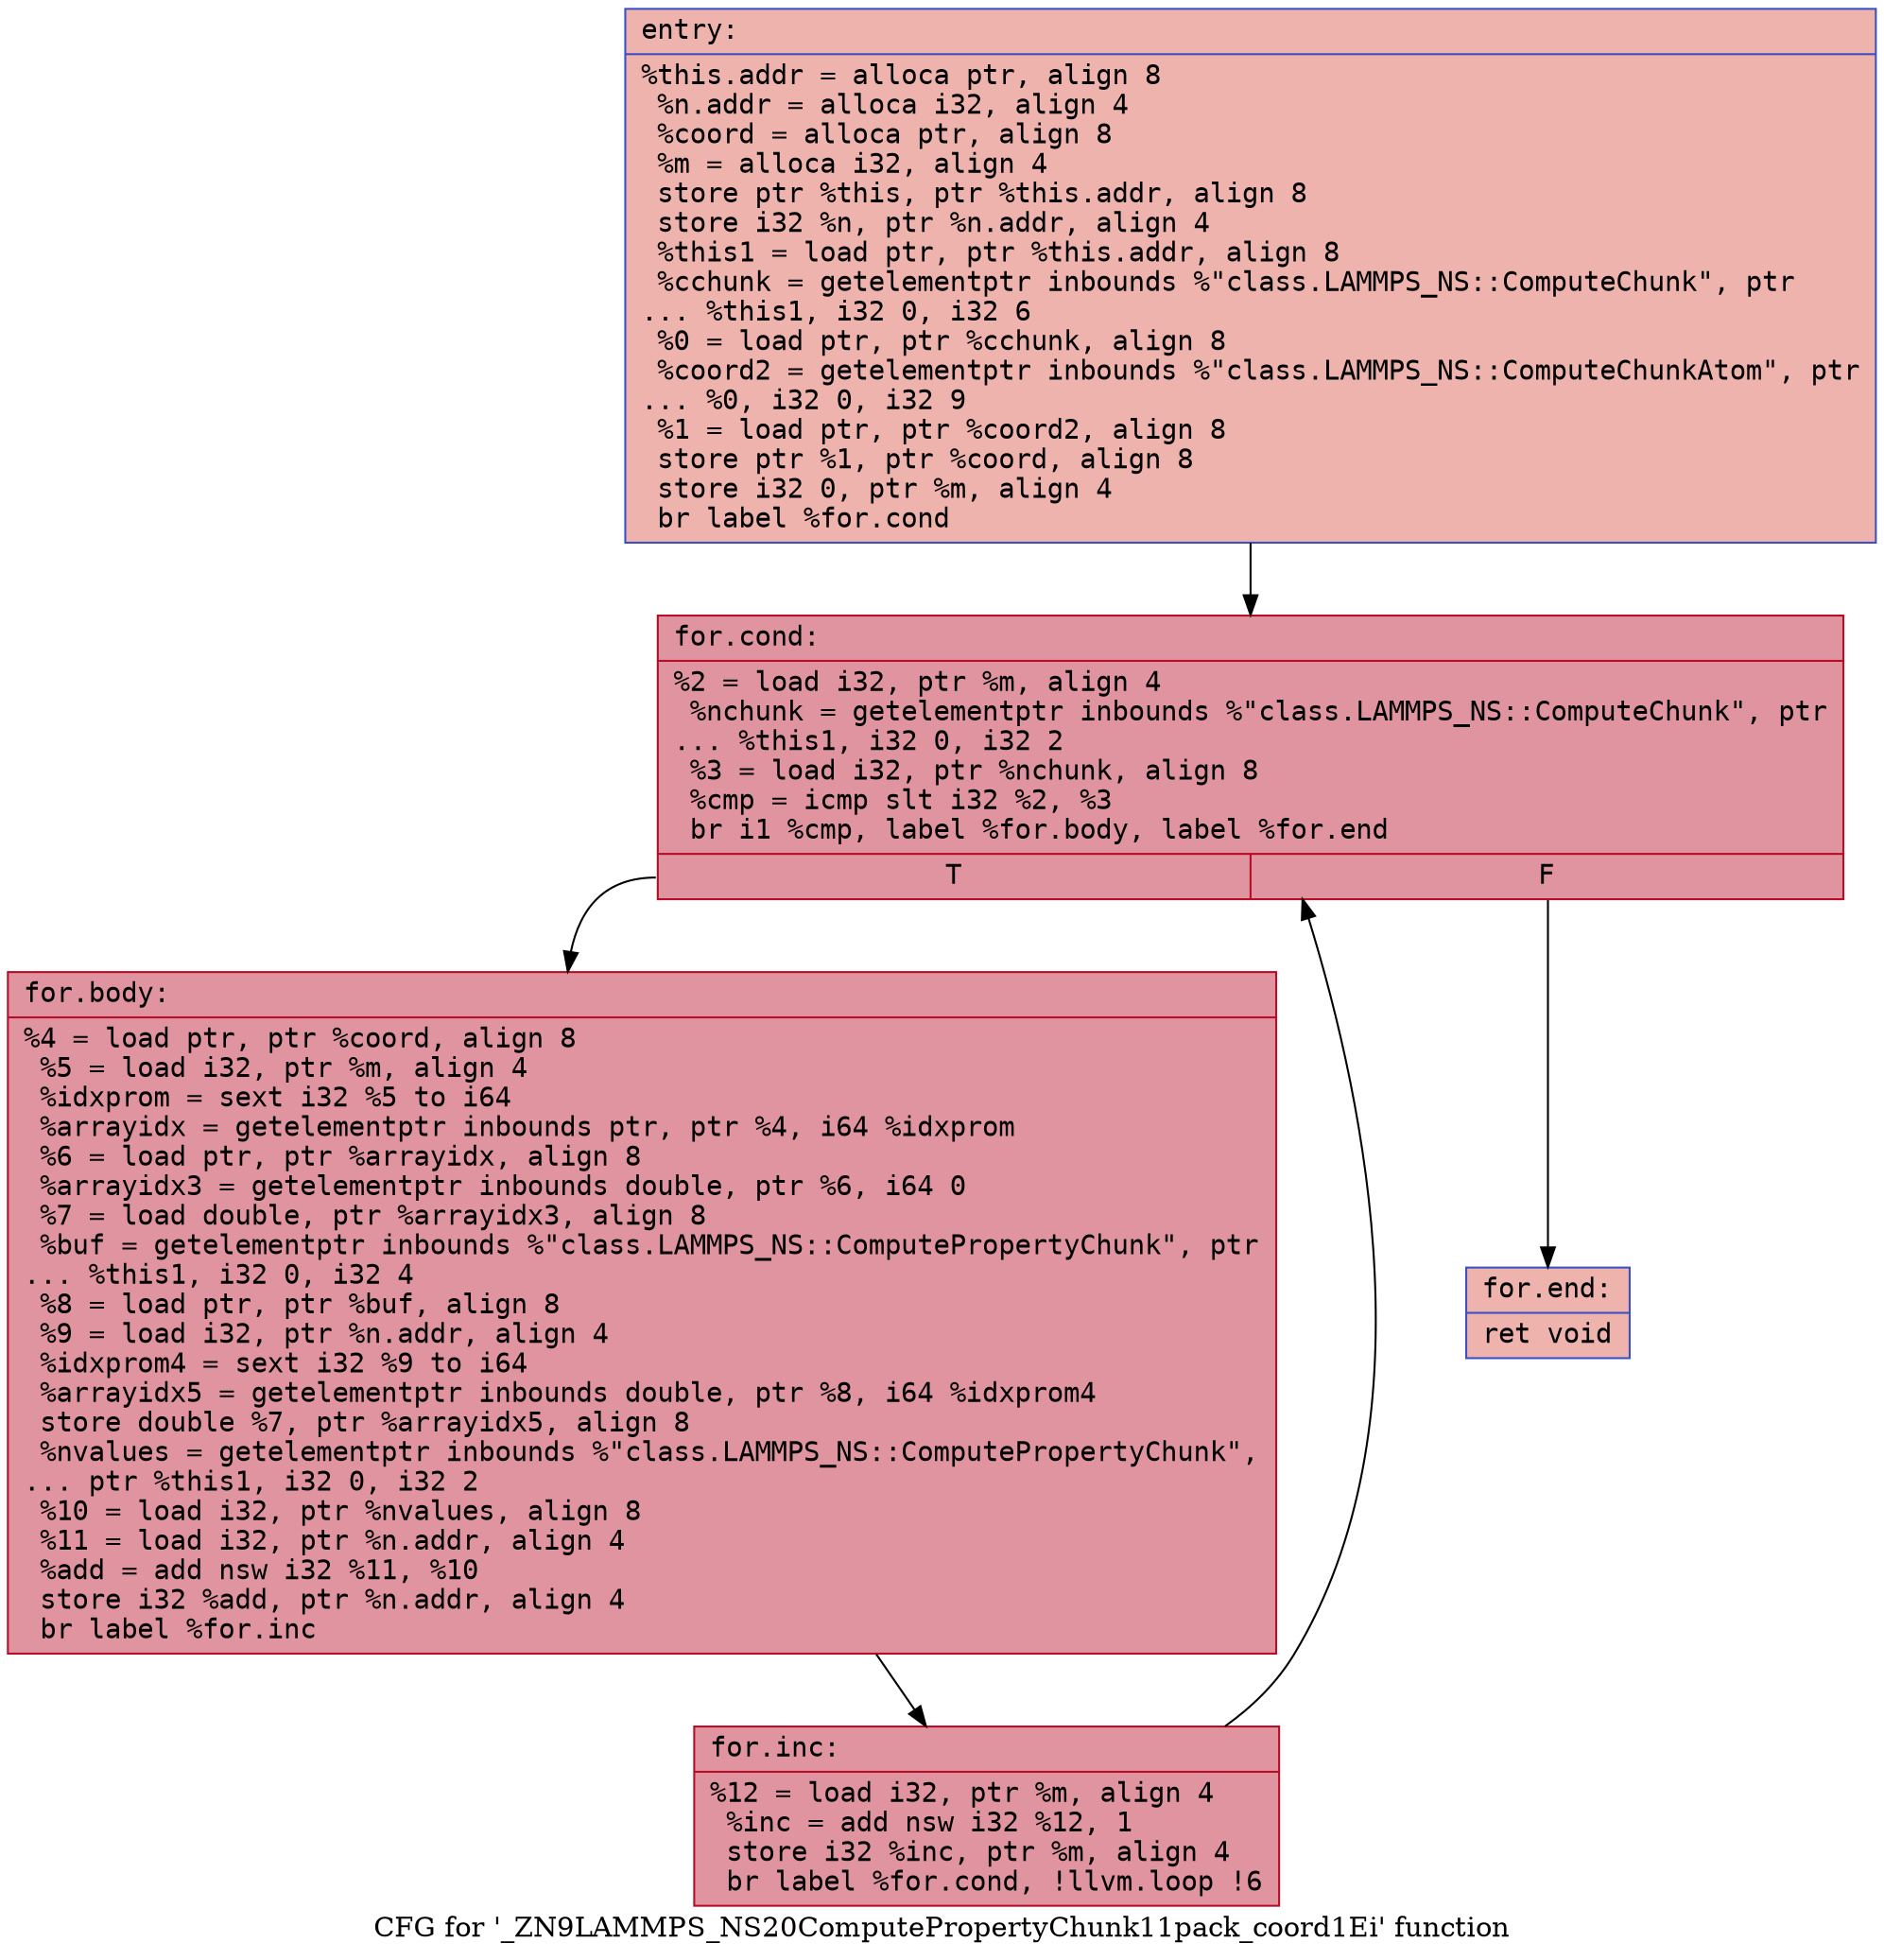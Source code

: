 digraph "CFG for '_ZN9LAMMPS_NS20ComputePropertyChunk11pack_coord1Ei' function" {
	label="CFG for '_ZN9LAMMPS_NS20ComputePropertyChunk11pack_coord1Ei' function";

	Node0x55b1604f7f70 [shape=record,color="#3d50c3ff", style=filled, fillcolor="#d6524470" fontname="Courier",label="{entry:\l|  %this.addr = alloca ptr, align 8\l  %n.addr = alloca i32, align 4\l  %coord = alloca ptr, align 8\l  %m = alloca i32, align 4\l  store ptr %this, ptr %this.addr, align 8\l  store i32 %n, ptr %n.addr, align 4\l  %this1 = load ptr, ptr %this.addr, align 8\l  %cchunk = getelementptr inbounds %\"class.LAMMPS_NS::ComputeChunk\", ptr\l... %this1, i32 0, i32 6\l  %0 = load ptr, ptr %cchunk, align 8\l  %coord2 = getelementptr inbounds %\"class.LAMMPS_NS::ComputeChunkAtom\", ptr\l... %0, i32 0, i32 9\l  %1 = load ptr, ptr %coord2, align 8\l  store ptr %1, ptr %coord, align 8\l  store i32 0, ptr %m, align 4\l  br label %for.cond\l}"];
	Node0x55b1604f7f70 -> Node0x55b1604e37e0[tooltip="entry -> for.cond\nProbability 100.00%" ];
	Node0x55b1604e37e0 [shape=record,color="#b70d28ff", style=filled, fillcolor="#b70d2870" fontname="Courier",label="{for.cond:\l|  %2 = load i32, ptr %m, align 4\l  %nchunk = getelementptr inbounds %\"class.LAMMPS_NS::ComputeChunk\", ptr\l... %this1, i32 0, i32 2\l  %3 = load i32, ptr %nchunk, align 8\l  %cmp = icmp slt i32 %2, %3\l  br i1 %cmp, label %for.body, label %for.end\l|{<s0>T|<s1>F}}"];
	Node0x55b1604e37e0:s0 -> Node0x55b1604e3d00[tooltip="for.cond -> for.body\nProbability 96.88%" ];
	Node0x55b1604e37e0:s1 -> Node0x55b1604e3d80[tooltip="for.cond -> for.end\nProbability 3.12%" ];
	Node0x55b1604e3d00 [shape=record,color="#b70d28ff", style=filled, fillcolor="#b70d2870" fontname="Courier",label="{for.body:\l|  %4 = load ptr, ptr %coord, align 8\l  %5 = load i32, ptr %m, align 4\l  %idxprom = sext i32 %5 to i64\l  %arrayidx = getelementptr inbounds ptr, ptr %4, i64 %idxprom\l  %6 = load ptr, ptr %arrayidx, align 8\l  %arrayidx3 = getelementptr inbounds double, ptr %6, i64 0\l  %7 = load double, ptr %arrayidx3, align 8\l  %buf = getelementptr inbounds %\"class.LAMMPS_NS::ComputePropertyChunk\", ptr\l... %this1, i32 0, i32 4\l  %8 = load ptr, ptr %buf, align 8\l  %9 = load i32, ptr %n.addr, align 4\l  %idxprom4 = sext i32 %9 to i64\l  %arrayidx5 = getelementptr inbounds double, ptr %8, i64 %idxprom4\l  store double %7, ptr %arrayidx5, align 8\l  %nvalues = getelementptr inbounds %\"class.LAMMPS_NS::ComputePropertyChunk\",\l... ptr %this1, i32 0, i32 2\l  %10 = load i32, ptr %nvalues, align 8\l  %11 = load i32, ptr %n.addr, align 4\l  %add = add nsw i32 %11, %10\l  store i32 %add, ptr %n.addr, align 4\l  br label %for.inc\l}"];
	Node0x55b1604e3d00 -> Node0x55b1604e49f0[tooltip="for.body -> for.inc\nProbability 100.00%" ];
	Node0x55b1604e49f0 [shape=record,color="#b70d28ff", style=filled, fillcolor="#b70d2870" fontname="Courier",label="{for.inc:\l|  %12 = load i32, ptr %m, align 4\l  %inc = add nsw i32 %12, 1\l  store i32 %inc, ptr %m, align 4\l  br label %for.cond, !llvm.loop !6\l}"];
	Node0x55b1604e49f0 -> Node0x55b1604e37e0[tooltip="for.inc -> for.cond\nProbability 100.00%" ];
	Node0x55b1604e3d80 [shape=record,color="#3d50c3ff", style=filled, fillcolor="#d6524470" fontname="Courier",label="{for.end:\l|  ret void\l}"];
}
